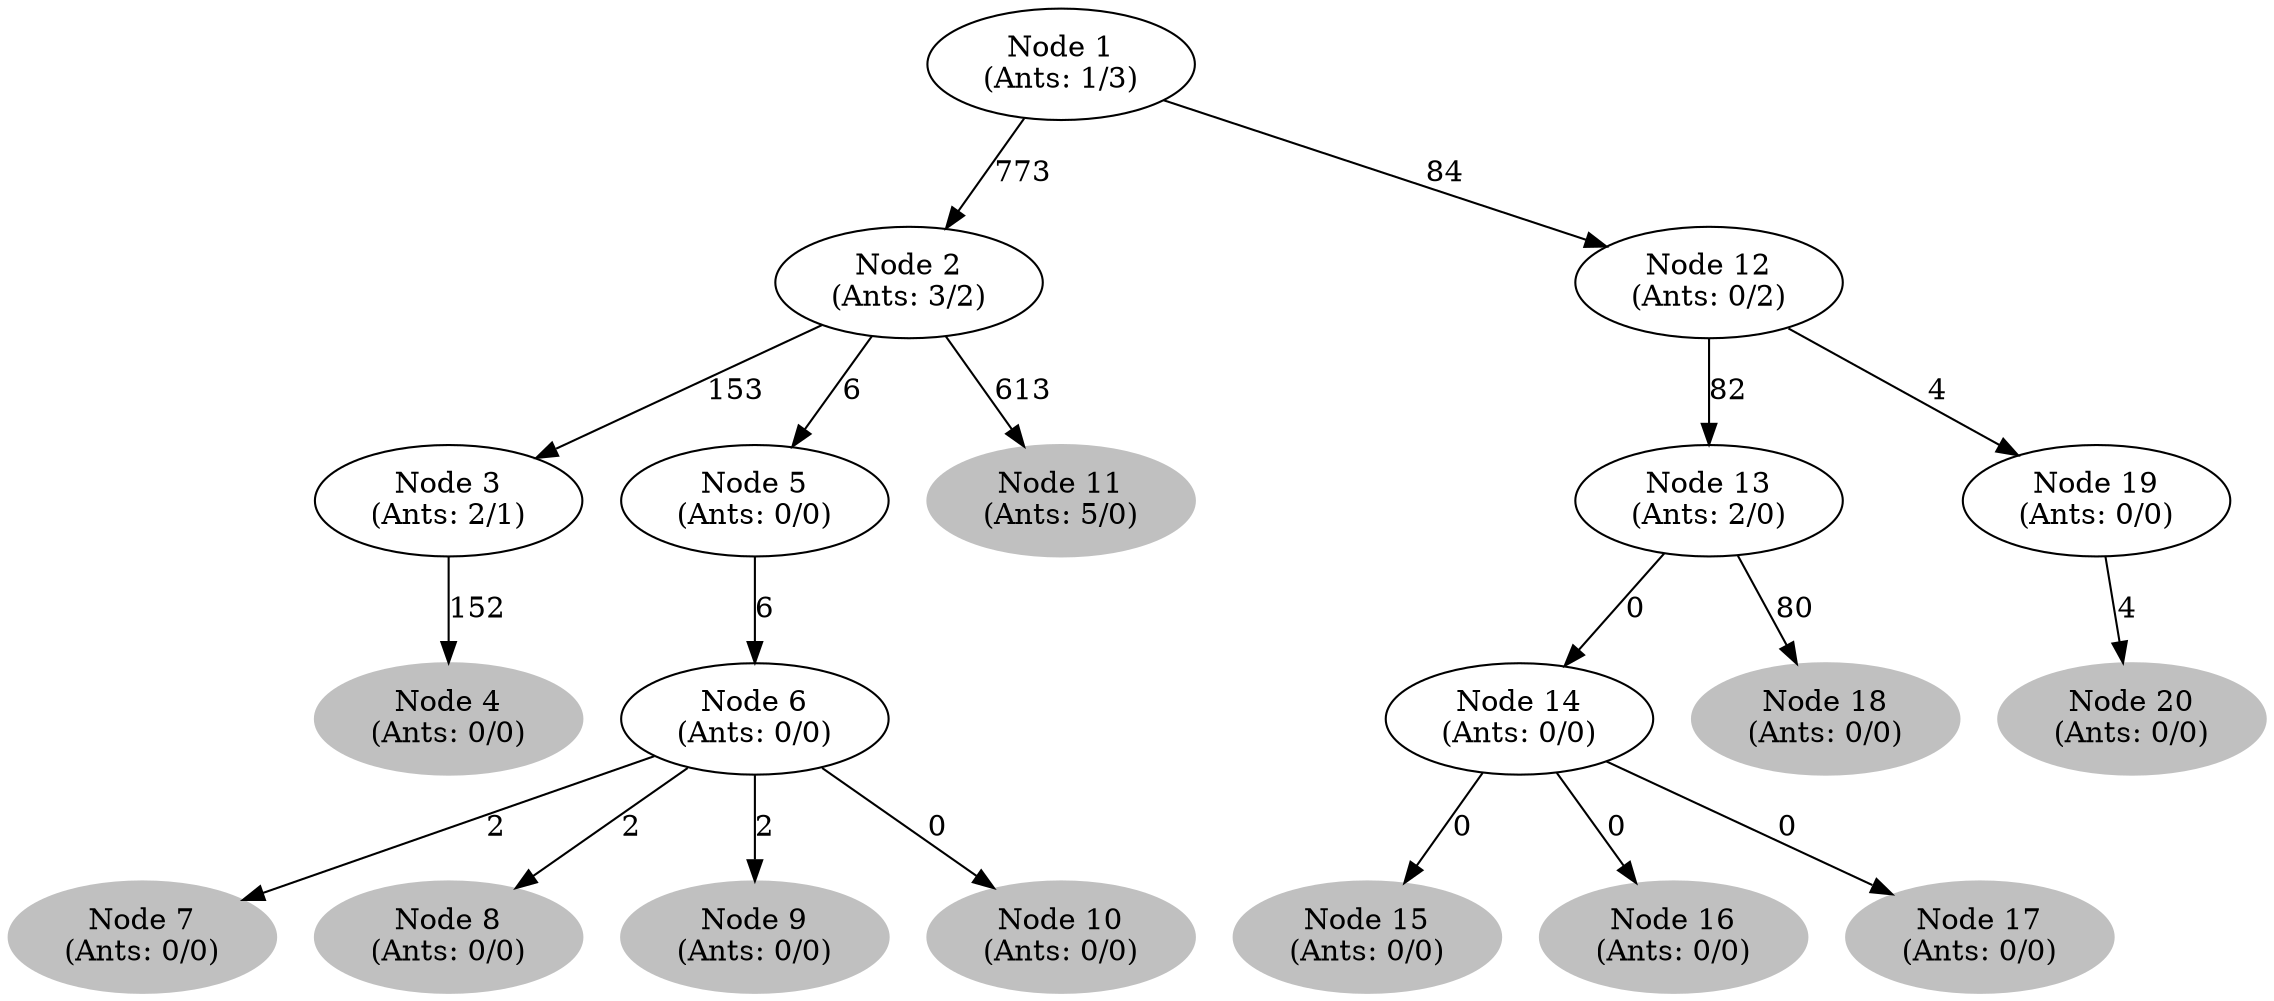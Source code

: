 digraph G {
	
	 "Node 1\n(Ants: 1/3)" -> "Node 2\n(Ants: 3/2)" [label=773];
	 "Node 2\n(Ants: 3/2)" -> "Node 3\n(Ants: 2/1)" [label=153];
	 "Node 4\n(Ants: 0/0)" [style=filled,color="gray"];
	"Node 3\n(Ants: 2/1)" -> "Node 4\n(Ants: 0/0)" [label=152];
	 "Node 2\n(Ants: 3/2)" -> "Node 5\n(Ants: 0/0)" [label=6];
	 "Node 5\n(Ants: 0/0)" -> "Node 6\n(Ants: 0/0)" [label=6];
	 "Node 7\n(Ants: 0/0)" [style=filled,color="gray"];
	"Node 6\n(Ants: 0/0)" -> "Node 7\n(Ants: 0/0)" [label=2];
	 "Node 8\n(Ants: 0/0)" [style=filled,color="gray"];
	"Node 6\n(Ants: 0/0)" -> "Node 8\n(Ants: 0/0)" [label=2];
	 "Node 9\n(Ants: 0/0)" [style=filled,color="gray"];
	"Node 6\n(Ants: 0/0)" -> "Node 9\n(Ants: 0/0)" [label=2];
	 "Node 10\n(Ants: 0/0)" [style=filled,color="gray"];
	"Node 6\n(Ants: 0/0)" -> "Node 10\n(Ants: 0/0)" [label=0];
	 "Node 11\n(Ants: 5/0)" [style=filled,color="gray"];
	"Node 2\n(Ants: 3/2)" -> "Node 11\n(Ants: 5/0)" [label=613];
	 "Node 1\n(Ants: 1/3)" -> "Node 12\n(Ants: 0/2)" [label=84];
	 "Node 12\n(Ants: 0/2)" -> "Node 13\n(Ants: 2/0)" [label=82];
	 "Node 13\n(Ants: 2/0)" -> "Node 14\n(Ants: 0/0)" [label=0];
	 "Node 15\n(Ants: 0/0)" [style=filled,color="gray"];
	"Node 14\n(Ants: 0/0)" -> "Node 15\n(Ants: 0/0)" [label=0];
	 "Node 16\n(Ants: 0/0)" [style=filled,color="gray"];
	"Node 14\n(Ants: 0/0)" -> "Node 16\n(Ants: 0/0)" [label=0];
	 "Node 17\n(Ants: 0/0)" [style=filled,color="gray"];
	"Node 14\n(Ants: 0/0)" -> "Node 17\n(Ants: 0/0)" [label=0];
	 "Node 18\n(Ants: 0/0)" [style=filled,color="gray"];
	"Node 13\n(Ants: 2/0)" -> "Node 18\n(Ants: 0/0)" [label=80];
	 "Node 12\n(Ants: 0/2)" -> "Node 19\n(Ants: 0/0)" [label=4];
	 "Node 20\n(Ants: 0/0)" [style=filled,color="gray"];
	"Node 19\n(Ants: 0/0)" -> "Node 20\n(Ants: 0/0)" [label=4];
	 
}
